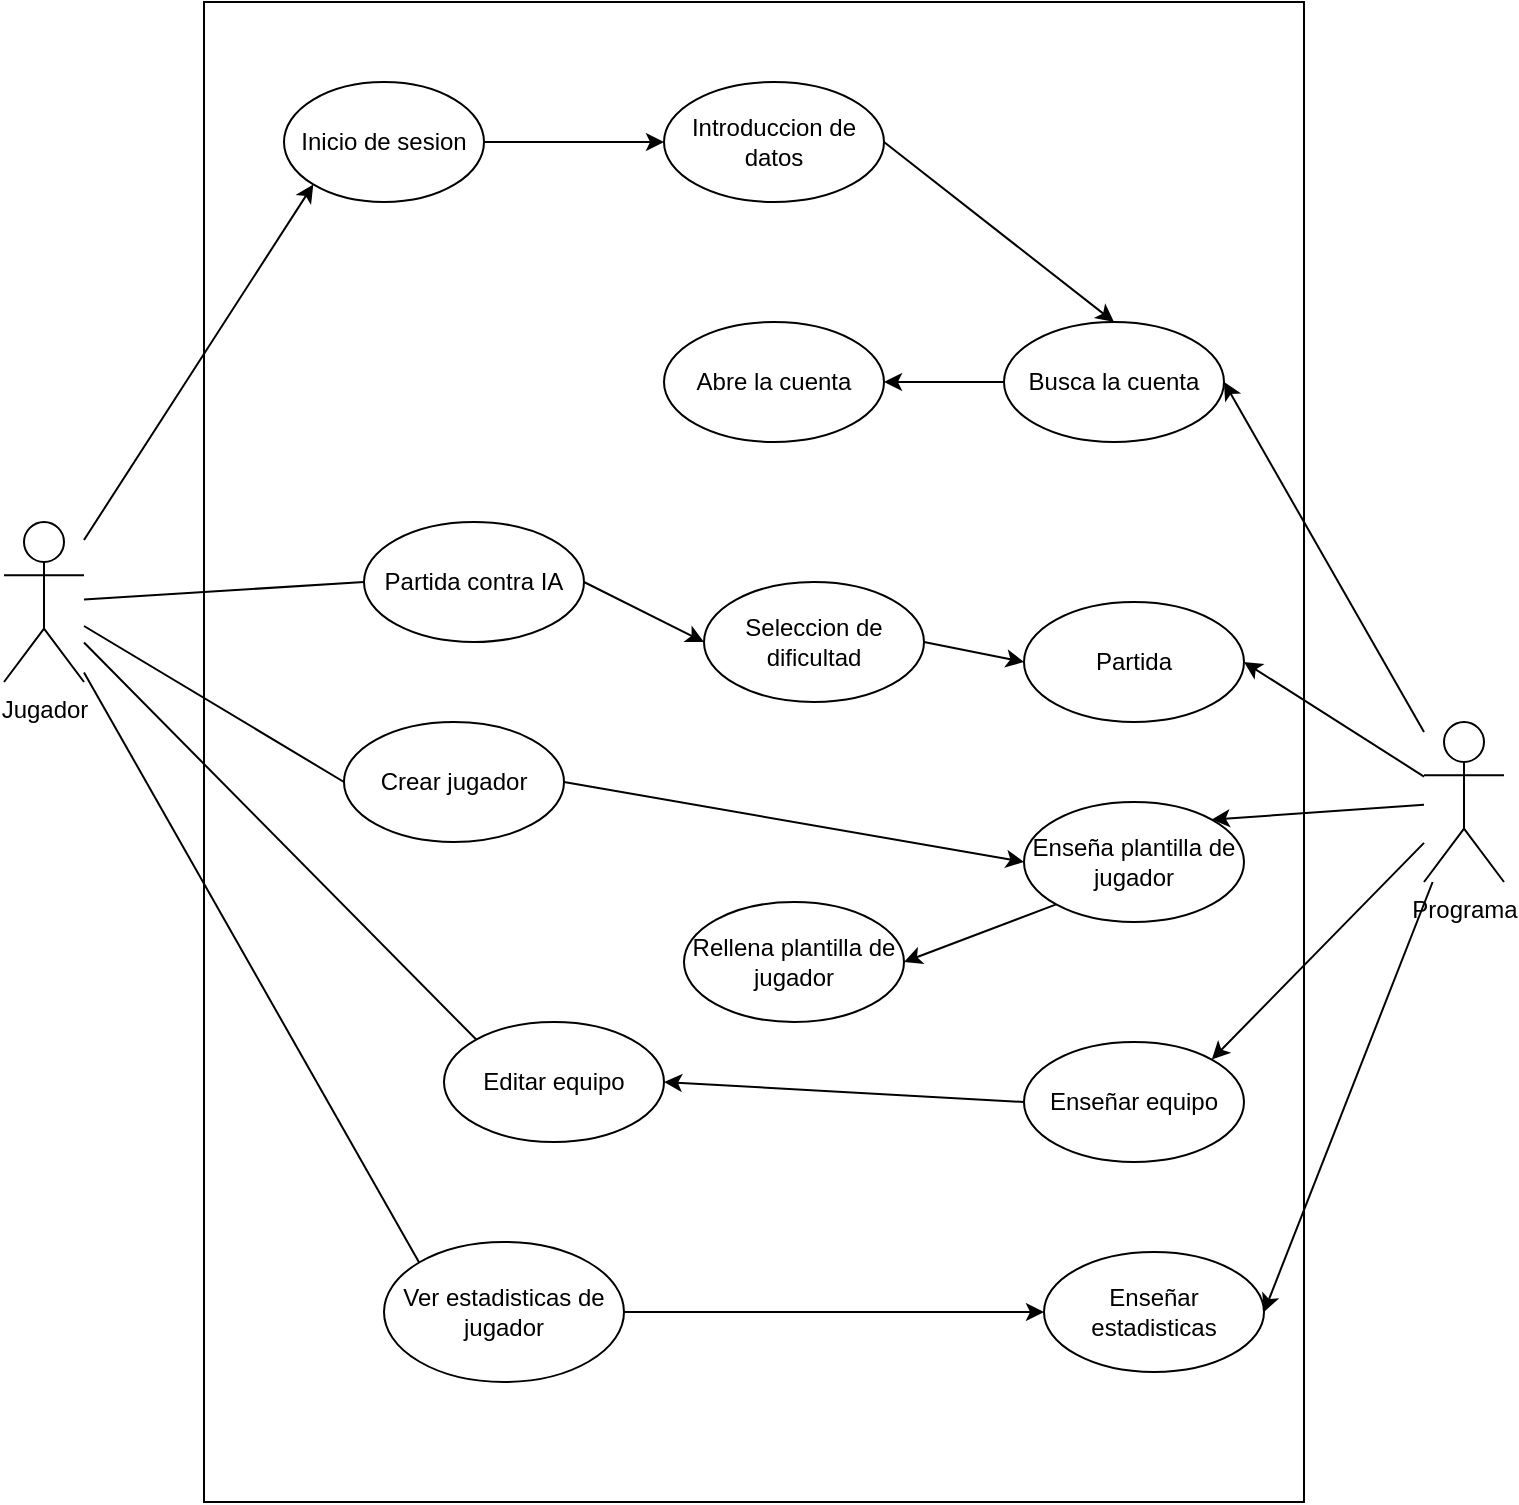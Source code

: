<mxfile version="20.3.0" type="device"><diagram id="l-WyEPw-EO5zAGnTGzA9" name="Página-1"><mxGraphModel dx="1422" dy="865" grid="1" gridSize="10" guides="1" tooltips="1" connect="1" arrows="1" fold="1" page="1" pageScale="1" pageWidth="827" pageHeight="1169" math="0" shadow="0"><root><mxCell id="0"/><mxCell id="1" parent="0"/><mxCell id="cOPMSCWCCvKmP2tOlsZK-1" value="Jugador" style="shape=umlActor;verticalLabelPosition=bottom;verticalAlign=top;html=1;outlineConnect=0;" parent="1" vertex="1"><mxGeometry x="50" y="310" width="40" height="80" as="geometry"/></mxCell><mxCell id="cOPMSCWCCvKmP2tOlsZK-2" value="Programa" style="shape=umlActor;verticalLabelPosition=bottom;verticalAlign=top;html=1;outlineConnect=0;align=center;horizontal=1;" parent="1" vertex="1"><mxGeometry x="760" y="410" width="40" height="80" as="geometry"/></mxCell><mxCell id="cOPMSCWCCvKmP2tOlsZK-3" value="" style="rounded=0;whiteSpace=wrap;html=1;" parent="1" vertex="1"><mxGeometry x="150" y="50" width="550" height="750" as="geometry"/></mxCell><mxCell id="cOPMSCWCCvKmP2tOlsZK-4" value="Inicio de sesion" style="ellipse;whiteSpace=wrap;html=1;" parent="1" vertex="1"><mxGeometry x="190" y="90" width="100" height="60" as="geometry"/></mxCell><mxCell id="cOPMSCWCCvKmP2tOlsZK-8" value="Partida contra IA" style="ellipse;whiteSpace=wrap;html=1;" parent="1" vertex="1"><mxGeometry x="230" y="310" width="110" height="60" as="geometry"/></mxCell><mxCell id="cOPMSCWCCvKmP2tOlsZK-9" value="" style="endArrow=none;html=1;rounded=0;entryX=0;entryY=0.5;entryDx=0;entryDy=0;" parent="1" source="cOPMSCWCCvKmP2tOlsZK-1" target="cOPMSCWCCvKmP2tOlsZK-8" edge="1"><mxGeometry width="50" height="50" relative="1" as="geometry"><mxPoint x="100" y="175.385" as="sourcePoint"/><mxPoint x="210" y="150" as="targetPoint"/></mxGeometry></mxCell><mxCell id="cOPMSCWCCvKmP2tOlsZK-11" value="Crear jugador" style="ellipse;whiteSpace=wrap;html=1;" parent="1" vertex="1"><mxGeometry x="220" y="410" width="110" height="60" as="geometry"/></mxCell><mxCell id="cOPMSCWCCvKmP2tOlsZK-12" value="Editar equipo" style="ellipse;whiteSpace=wrap;html=1;" parent="1" vertex="1"><mxGeometry x="270" y="560" width="110" height="60" as="geometry"/></mxCell><mxCell id="cOPMSCWCCvKmP2tOlsZK-13" value="Ver estadisticas de jugador" style="ellipse;whiteSpace=wrap;html=1;" parent="1" vertex="1"><mxGeometry x="240" y="670" width="120" height="70" as="geometry"/></mxCell><mxCell id="cOPMSCWCCvKmP2tOlsZK-14" value="" style="endArrow=none;html=1;rounded=0;entryX=0;entryY=0.5;entryDx=0;entryDy=0;" parent="1" source="cOPMSCWCCvKmP2tOlsZK-1" target="cOPMSCWCCvKmP2tOlsZK-11" edge="1"><mxGeometry width="50" height="50" relative="1" as="geometry"><mxPoint x="90" y="251.429" as="sourcePoint"/><mxPoint x="210" y="260" as="targetPoint"/></mxGeometry></mxCell><mxCell id="cOPMSCWCCvKmP2tOlsZK-15" value="" style="endArrow=none;html=1;rounded=0;entryX=0;entryY=0;entryDx=0;entryDy=0;" parent="1" source="cOPMSCWCCvKmP2tOlsZK-1" target="cOPMSCWCCvKmP2tOlsZK-12" edge="1"><mxGeometry width="50" height="50" relative="1" as="geometry"><mxPoint x="100" y="360" as="sourcePoint"/><mxPoint x="215" y="360" as="targetPoint"/></mxGeometry></mxCell><mxCell id="cOPMSCWCCvKmP2tOlsZK-16" value="" style="endArrow=none;html=1;rounded=0;entryX=0;entryY=0;entryDx=0;entryDy=0;" parent="1" source="cOPMSCWCCvKmP2tOlsZK-1" target="cOPMSCWCCvKmP2tOlsZK-13" edge="1"><mxGeometry width="50" height="50" relative="1" as="geometry"><mxPoint x="100" y="370.785" as="sourcePoint"/><mxPoint x="226.109" y="438.787" as="targetPoint"/></mxGeometry></mxCell><mxCell id="cOPMSCWCCvKmP2tOlsZK-17" value="Introduccion de datos" style="ellipse;whiteSpace=wrap;html=1;" parent="1" vertex="1"><mxGeometry x="380" y="90" width="110" height="60" as="geometry"/></mxCell><mxCell id="cOPMSCWCCvKmP2tOlsZK-18" value="Busca la cuenta" style="ellipse;whiteSpace=wrap;html=1;" parent="1" vertex="1"><mxGeometry x="550" y="210" width="110" height="60" as="geometry"/></mxCell><mxCell id="cOPMSCWCCvKmP2tOlsZK-19" value="Abre la cuenta" style="ellipse;whiteSpace=wrap;html=1;" parent="1" vertex="1"><mxGeometry x="380" y="210" width="110" height="60" as="geometry"/></mxCell><mxCell id="cOPMSCWCCvKmP2tOlsZK-20" value="" style="endArrow=classic;html=1;rounded=0;exitX=1;exitY=0.5;exitDx=0;exitDy=0;entryX=0;entryY=0.5;entryDx=0;entryDy=0;" parent="1" source="cOPMSCWCCvKmP2tOlsZK-4" target="cOPMSCWCCvKmP2tOlsZK-17" edge="1"><mxGeometry width="50" height="50" relative="1" as="geometry"><mxPoint x="290" y="120" as="sourcePoint"/><mxPoint x="340" y="70" as="targetPoint"/></mxGeometry></mxCell><mxCell id="cOPMSCWCCvKmP2tOlsZK-21" value="" style="endArrow=classic;html=1;rounded=0;exitX=1;exitY=0.5;exitDx=0;exitDy=0;entryX=0.5;entryY=0;entryDx=0;entryDy=0;" parent="1" source="cOPMSCWCCvKmP2tOlsZK-17" target="cOPMSCWCCvKmP2tOlsZK-18" edge="1"><mxGeometry width="50" height="50" relative="1" as="geometry"><mxPoint x="390" y="450" as="sourcePoint"/><mxPoint x="740" y="350" as="targetPoint"/></mxGeometry></mxCell><mxCell id="cOPMSCWCCvKmP2tOlsZK-22" value="" style="endArrow=classic;html=1;rounded=0;exitX=0;exitY=0.5;exitDx=0;exitDy=0;entryX=1;entryY=0.5;entryDx=0;entryDy=0;" parent="1" source="cOPMSCWCCvKmP2tOlsZK-18" target="cOPMSCWCCvKmP2tOlsZK-19" edge="1"><mxGeometry width="50" height="50" relative="1" as="geometry"><mxPoint x="390" y="450" as="sourcePoint"/><mxPoint x="440" y="400" as="targetPoint"/></mxGeometry></mxCell><mxCell id="cOPMSCWCCvKmP2tOlsZK-23" value="" style="endArrow=classic;html=1;rounded=0;entryX=1;entryY=0.5;entryDx=0;entryDy=0;" parent="1" source="cOPMSCWCCvKmP2tOlsZK-2" target="cOPMSCWCCvKmP2tOlsZK-18" edge="1"><mxGeometry width="50" height="50" relative="1" as="geometry"><mxPoint x="390" y="450" as="sourcePoint"/><mxPoint x="440" y="400" as="targetPoint"/></mxGeometry></mxCell><mxCell id="cOPMSCWCCvKmP2tOlsZK-25" value="Seleccion de dificultad" style="ellipse;whiteSpace=wrap;html=1;" parent="1" vertex="1"><mxGeometry x="400" y="340" width="110" height="60" as="geometry"/></mxCell><mxCell id="cOPMSCWCCvKmP2tOlsZK-26" value="Partida" style="ellipse;whiteSpace=wrap;html=1;" parent="1" vertex="1"><mxGeometry x="560" y="350" width="110" height="60" as="geometry"/></mxCell><mxCell id="cOPMSCWCCvKmP2tOlsZK-27" value="" style="endArrow=classic;html=1;rounded=0;exitX=1;exitY=0.5;exitDx=0;exitDy=0;entryX=0;entryY=0.5;entryDx=0;entryDy=0;" parent="1" source="cOPMSCWCCvKmP2tOlsZK-8" target="cOPMSCWCCvKmP2tOlsZK-25" edge="1"><mxGeometry width="50" height="50" relative="1" as="geometry"><mxPoint x="420" y="440" as="sourcePoint"/><mxPoint x="470" y="390" as="targetPoint"/></mxGeometry></mxCell><mxCell id="cOPMSCWCCvKmP2tOlsZK-28" value="" style="endArrow=classic;html=1;rounded=0;exitX=1;exitY=0.5;exitDx=0;exitDy=0;entryX=0;entryY=0.5;entryDx=0;entryDy=0;" parent="1" source="cOPMSCWCCvKmP2tOlsZK-25" target="cOPMSCWCCvKmP2tOlsZK-26" edge="1"><mxGeometry width="50" height="50" relative="1" as="geometry"><mxPoint x="350" y="350" as="sourcePoint"/><mxPoint x="470" y="360" as="targetPoint"/></mxGeometry></mxCell><mxCell id="cOPMSCWCCvKmP2tOlsZK-29" value="" style="endArrow=classic;html=1;rounded=0;entryX=0;entryY=1;entryDx=0;entryDy=0;" parent="1" source="cOPMSCWCCvKmP2tOlsZK-1" target="cOPMSCWCCvKmP2tOlsZK-4" edge="1"><mxGeometry width="50" height="50" relative="1" as="geometry"><mxPoint x="420" y="440" as="sourcePoint"/><mxPoint x="470" y="390" as="targetPoint"/></mxGeometry></mxCell><mxCell id="cOPMSCWCCvKmP2tOlsZK-30" value="" style="endArrow=classic;html=1;rounded=0;entryX=1;entryY=0.5;entryDx=0;entryDy=0;" parent="1" source="cOPMSCWCCvKmP2tOlsZK-2" target="cOPMSCWCCvKmP2tOlsZK-26" edge="1"><mxGeometry width="50" height="50" relative="1" as="geometry"><mxPoint x="420" y="440" as="sourcePoint"/><mxPoint x="470" y="390" as="targetPoint"/></mxGeometry></mxCell><mxCell id="cOPMSCWCCvKmP2tOlsZK-34" value="Enseña plantilla de jugador" style="ellipse;whiteSpace=wrap;html=1;" parent="1" vertex="1"><mxGeometry x="560" y="450" width="110" height="60" as="geometry"/></mxCell><mxCell id="ZCx2jwb_KFV5a18Zm3Na-1" value="" style="endArrow=classic;html=1;rounded=0;entryX=1;entryY=0;entryDx=0;entryDy=0;" edge="1" parent="1" source="cOPMSCWCCvKmP2tOlsZK-2" target="cOPMSCWCCvKmP2tOlsZK-34"><mxGeometry width="50" height="50" relative="1" as="geometry"><mxPoint x="760" y="300" as="sourcePoint"/><mxPoint x="440" y="410" as="targetPoint"/></mxGeometry></mxCell><mxCell id="ZCx2jwb_KFV5a18Zm3Na-3" value="Rellena plantilla de jugador" style="ellipse;whiteSpace=wrap;html=1;" vertex="1" parent="1"><mxGeometry x="390" y="500" width="110" height="60" as="geometry"/></mxCell><mxCell id="ZCx2jwb_KFV5a18Zm3Na-4" value="" style="endArrow=classic;html=1;rounded=0;exitX=1;exitY=0.5;exitDx=0;exitDy=0;entryX=0;entryY=0.5;entryDx=0;entryDy=0;" edge="1" parent="1" source="cOPMSCWCCvKmP2tOlsZK-11" target="cOPMSCWCCvKmP2tOlsZK-34"><mxGeometry width="50" height="50" relative="1" as="geometry"><mxPoint x="390" y="460" as="sourcePoint"/><mxPoint x="440" y="410" as="targetPoint"/></mxGeometry></mxCell><mxCell id="ZCx2jwb_KFV5a18Zm3Na-5" value="" style="endArrow=classic;html=1;rounded=0;exitX=0;exitY=1;exitDx=0;exitDy=0;entryX=1;entryY=0.5;entryDx=0;entryDy=0;" edge="1" parent="1" source="cOPMSCWCCvKmP2tOlsZK-34" target="ZCx2jwb_KFV5a18Zm3Na-3"><mxGeometry width="50" height="50" relative="1" as="geometry"><mxPoint x="390" y="460" as="sourcePoint"/><mxPoint x="440" y="410" as="targetPoint"/></mxGeometry></mxCell><mxCell id="ZCx2jwb_KFV5a18Zm3Na-6" value="Enseñar equipo" style="ellipse;whiteSpace=wrap;html=1;" vertex="1" parent="1"><mxGeometry x="560" y="570" width="110" height="60" as="geometry"/></mxCell><mxCell id="ZCx2jwb_KFV5a18Zm3Na-7" value="" style="endArrow=classic;html=1;rounded=0;entryX=1;entryY=0;entryDx=0;entryDy=0;" edge="1" parent="1" source="cOPMSCWCCvKmP2tOlsZK-2" target="ZCx2jwb_KFV5a18Zm3Na-6"><mxGeometry width="50" height="50" relative="1" as="geometry"><mxPoint x="390" y="470" as="sourcePoint"/><mxPoint x="440" y="420" as="targetPoint"/></mxGeometry></mxCell><mxCell id="ZCx2jwb_KFV5a18Zm3Na-8" value="Enseñar estadisticas" style="ellipse;whiteSpace=wrap;html=1;" vertex="1" parent="1"><mxGeometry x="570" y="675" width="110" height="60" as="geometry"/></mxCell><mxCell id="ZCx2jwb_KFV5a18Zm3Na-9" value="" style="endArrow=classic;html=1;rounded=0;entryX=1;entryY=0.5;entryDx=0;entryDy=0;" edge="1" parent="1" source="cOPMSCWCCvKmP2tOlsZK-2" target="ZCx2jwb_KFV5a18Zm3Na-8"><mxGeometry width="50" height="50" relative="1" as="geometry"><mxPoint x="390" y="460" as="sourcePoint"/><mxPoint x="440" y="410" as="targetPoint"/></mxGeometry></mxCell><mxCell id="ZCx2jwb_KFV5a18Zm3Na-10" value="" style="endArrow=classic;html=1;rounded=0;exitX=1;exitY=0.5;exitDx=0;exitDy=0;entryX=0;entryY=0.5;entryDx=0;entryDy=0;" edge="1" parent="1" source="cOPMSCWCCvKmP2tOlsZK-13" target="ZCx2jwb_KFV5a18Zm3Na-8"><mxGeometry width="50" height="50" relative="1" as="geometry"><mxPoint x="390" y="460" as="sourcePoint"/><mxPoint x="440" y="410" as="targetPoint"/></mxGeometry></mxCell><mxCell id="ZCx2jwb_KFV5a18Zm3Na-11" value="" style="endArrow=classic;html=1;rounded=0;exitX=0;exitY=0.5;exitDx=0;exitDy=0;entryX=1;entryY=0.5;entryDx=0;entryDy=0;" edge="1" parent="1" source="ZCx2jwb_KFV5a18Zm3Na-6" target="cOPMSCWCCvKmP2tOlsZK-12"><mxGeometry width="50" height="50" relative="1" as="geometry"><mxPoint x="390" y="460" as="sourcePoint"/><mxPoint x="440" y="410" as="targetPoint"/></mxGeometry></mxCell></root></mxGraphModel></diagram></mxfile>
